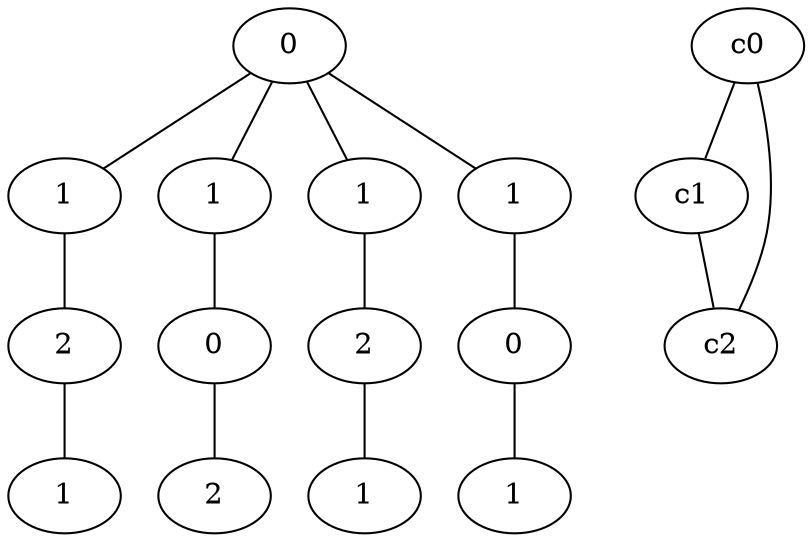 graph {
a0[label=0];
a1[label=1];
a2[label=2];
a3[label=1];
a4[label=1];
a5[label=0];
a6[label=2];
a7[label=1];
a8[label=2];
a9[label=1];
a10[label=1];
a11[label=0];
a12[label=1];
a0 -- a1;
a0 -- a4;
a0 -- a7;
a0 -- a10;
a1 -- a2;
a2 -- a3;
a4 -- a5;
a5 -- a6;
a7 -- a8;
a8 -- a9;
a10 -- a11;
a11 -- a12;
c0 -- c1;
c0 -- c2;
c1 -- c2;
}
